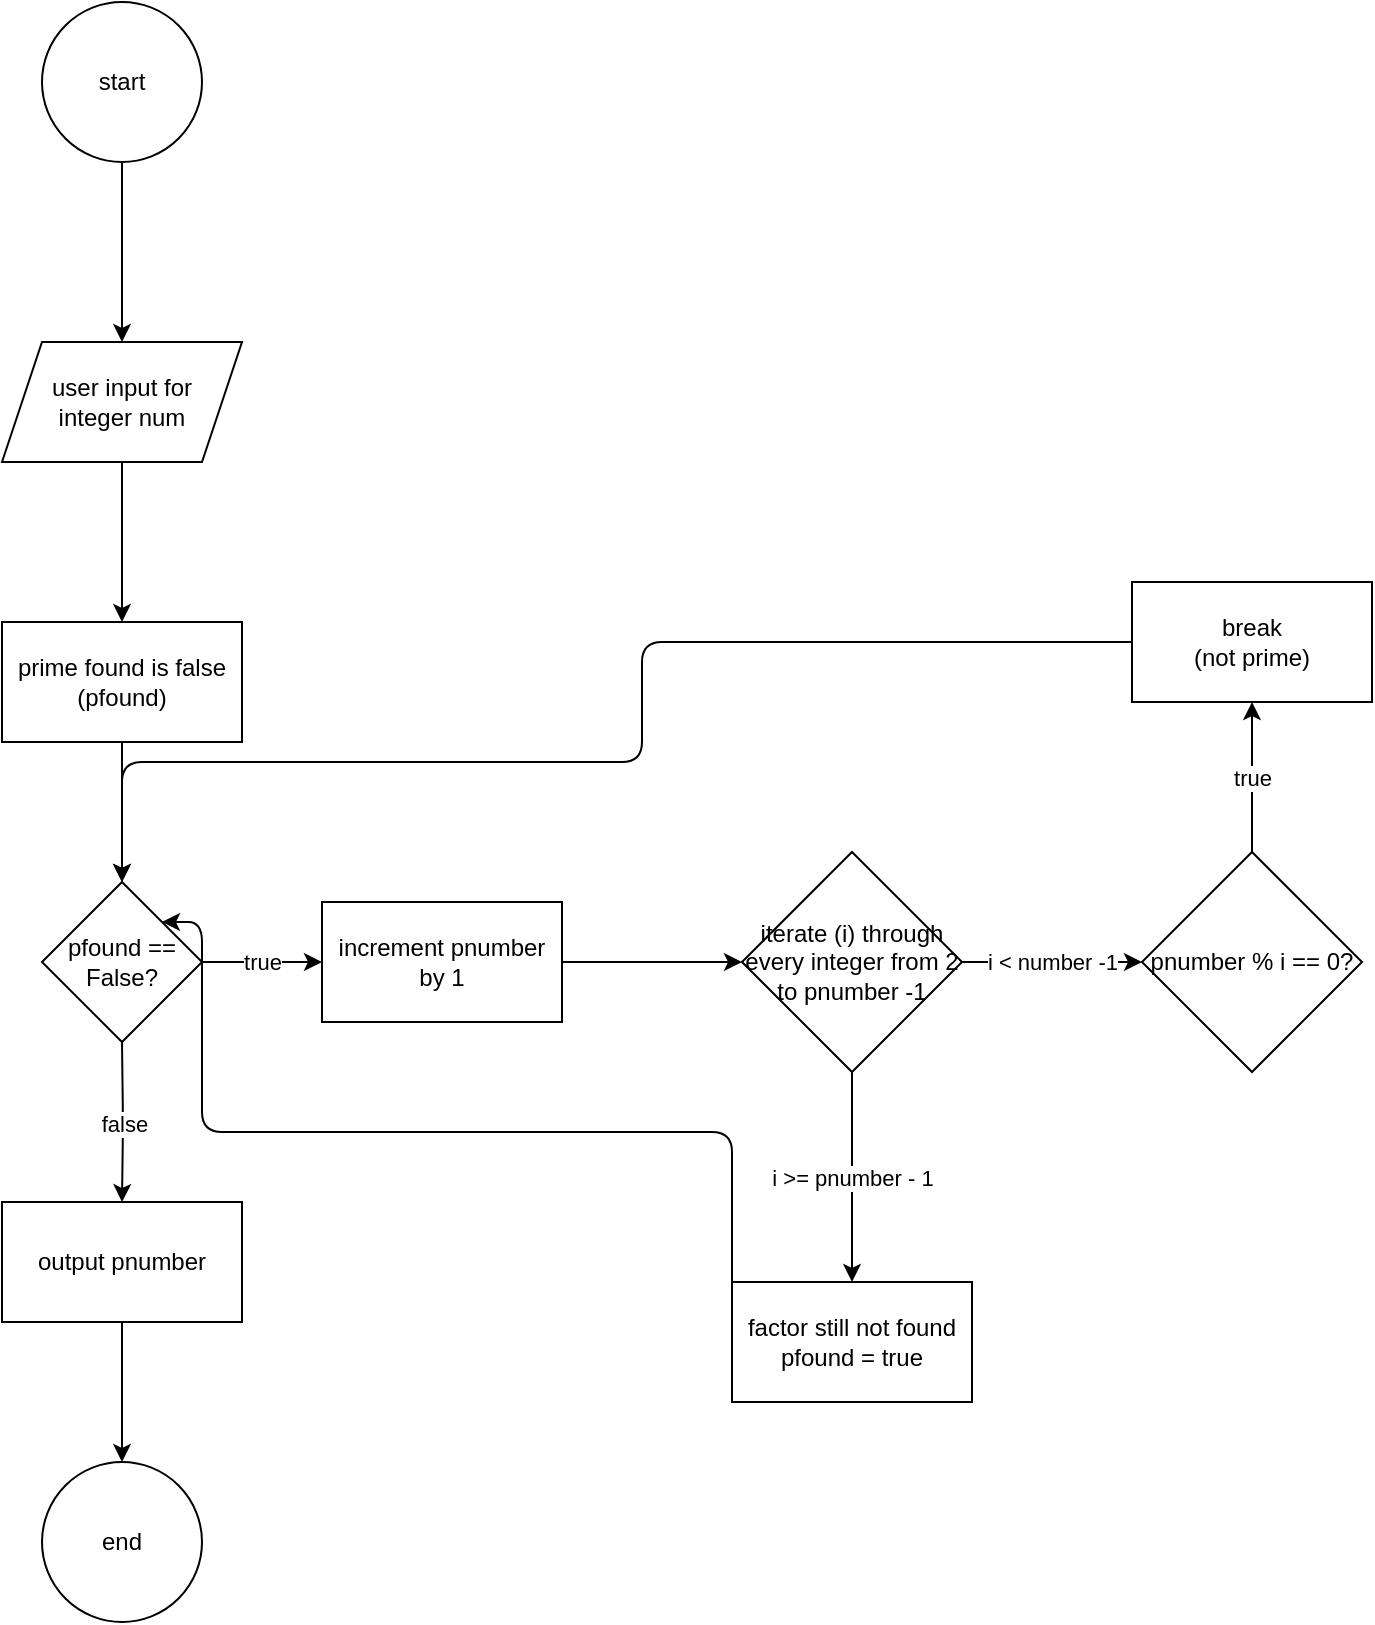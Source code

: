 <mxfile>
    <diagram id="Fng9TNd8abjmDsPKrcpH" name="Page-1">
        <mxGraphModel dx="748" dy="307" grid="1" gridSize="10" guides="1" tooltips="1" connect="1" arrows="1" fold="1" page="1" pageScale="1" pageWidth="850" pageHeight="1100" math="0" shadow="0">
            <root>
                <mxCell id="0"/>
                <mxCell id="1" parent="0"/>
                <mxCell id="5" value="" style="edgeStyle=none;html=1;" edge="1" parent="1" source="2" target="4">
                    <mxGeometry relative="1" as="geometry"/>
                </mxCell>
                <mxCell id="2" value="start" style="ellipse;whiteSpace=wrap;html=1;" vertex="1" parent="1">
                    <mxGeometry x="103" y="55" width="80" height="80" as="geometry"/>
                </mxCell>
                <mxCell id="7" value="" style="edgeStyle=none;html=1;" edge="1" parent="1" source="4" target="6">
                    <mxGeometry relative="1" as="geometry"/>
                </mxCell>
                <mxCell id="4" value="user input for &lt;br&gt;integer num" style="shape=parallelogram;perimeter=parallelogramPerimeter;whiteSpace=wrap;html=1;fixedSize=1;" vertex="1" parent="1">
                    <mxGeometry x="83" y="225" width="120" height="60" as="geometry"/>
                </mxCell>
                <mxCell id="9" value="" style="edgeStyle=none;html=1;" edge="1" parent="1" source="6" target="8">
                    <mxGeometry relative="1" as="geometry"/>
                </mxCell>
                <mxCell id="6" value="prime found is false (pfound)" style="whiteSpace=wrap;html=1;" vertex="1" parent="1">
                    <mxGeometry x="83" y="365" width="120" height="60" as="geometry"/>
                </mxCell>
                <mxCell id="11" value="true" style="edgeStyle=none;html=1;" edge="1" parent="1" source="8" target="10">
                    <mxGeometry relative="1" as="geometry"/>
                </mxCell>
                <mxCell id="8" value="pfound == False?" style="rhombus;whiteSpace=wrap;html=1;" vertex="1" parent="1">
                    <mxGeometry x="103" y="495" width="80" height="80" as="geometry"/>
                </mxCell>
                <mxCell id="13" value="" style="edgeStyle=none;html=1;" edge="1" parent="1" source="10" target="12">
                    <mxGeometry relative="1" as="geometry"/>
                </mxCell>
                <mxCell id="10" value="increment pnumber by 1" style="whiteSpace=wrap;html=1;" vertex="1" parent="1">
                    <mxGeometry x="243" y="505" width="120" height="60" as="geometry"/>
                </mxCell>
                <mxCell id="15" value="i &amp;lt; number -1" style="edgeStyle=none;html=1;" edge="1" parent="1" source="12" target="14">
                    <mxGeometry relative="1" as="geometry"/>
                </mxCell>
                <mxCell id="22" value="i &amp;gt;= pnumber - 1" style="edgeStyle=orthogonalEdgeStyle;html=1;" edge="1" parent="1" source="12" target="21">
                    <mxGeometry relative="1" as="geometry"/>
                </mxCell>
                <mxCell id="12" value="iterate (i) through every integer from 2 to pnumber -1" style="rhombus;whiteSpace=wrap;html=1;" vertex="1" parent="1">
                    <mxGeometry x="453" y="480" width="110" height="110" as="geometry"/>
                </mxCell>
                <mxCell id="17" value="true" style="edgeStyle=none;html=1;" edge="1" parent="1" source="14" target="16">
                    <mxGeometry relative="1" as="geometry"/>
                </mxCell>
                <mxCell id="14" value="pnumber % i == 0?" style="rhombus;whiteSpace=wrap;html=1;" vertex="1" parent="1">
                    <mxGeometry x="653" y="480" width="110" height="110" as="geometry"/>
                </mxCell>
                <mxCell id="18" style="edgeStyle=orthogonalEdgeStyle;html=1;exitX=0;exitY=0.5;exitDx=0;exitDy=0;entryX=0.5;entryY=0;entryDx=0;entryDy=0;" edge="1" parent="1" source="16" target="8">
                    <mxGeometry relative="1" as="geometry">
                        <Array as="points">
                            <mxPoint x="403" y="375"/>
                            <mxPoint x="403" y="435"/>
                            <mxPoint x="143" y="435"/>
                        </Array>
                    </mxGeometry>
                </mxCell>
                <mxCell id="16" value="break&lt;br&gt;(not prime)" style="whiteSpace=wrap;html=1;" vertex="1" parent="1">
                    <mxGeometry x="648" y="345" width="120" height="60" as="geometry"/>
                </mxCell>
                <mxCell id="24" value="false" style="edgeStyle=orthogonalEdgeStyle;html=1;" edge="1" parent="1" target="23">
                    <mxGeometry relative="1" as="geometry">
                        <mxPoint x="143" y="575" as="sourcePoint"/>
                    </mxGeometry>
                </mxCell>
                <mxCell id="27" style="edgeStyle=orthogonalEdgeStyle;html=1;exitX=0;exitY=0.5;exitDx=0;exitDy=0;entryX=1;entryY=0;entryDx=0;entryDy=0;" edge="1" parent="1" source="21" target="8">
                    <mxGeometry relative="1" as="geometry">
                        <mxPoint x="230" y="590" as="targetPoint"/>
                        <Array as="points">
                            <mxPoint x="448" y="620"/>
                            <mxPoint x="183" y="620"/>
                            <mxPoint x="183" y="515"/>
                        </Array>
                    </mxGeometry>
                </mxCell>
                <mxCell id="21" value="factor still not found&lt;br&gt;pfound = true" style="whiteSpace=wrap;html=1;" vertex="1" parent="1">
                    <mxGeometry x="448" y="695" width="120" height="60" as="geometry"/>
                </mxCell>
                <mxCell id="26" value="" style="edgeStyle=orthogonalEdgeStyle;html=1;" edge="1" parent="1" source="23" target="25">
                    <mxGeometry relative="1" as="geometry"/>
                </mxCell>
                <mxCell id="23" value="output pnumber" style="whiteSpace=wrap;html=1;" vertex="1" parent="1">
                    <mxGeometry x="83" y="655" width="120" height="60" as="geometry"/>
                </mxCell>
                <mxCell id="25" value="end" style="ellipse;whiteSpace=wrap;html=1;" vertex="1" parent="1">
                    <mxGeometry x="103" y="785" width="80" height="80" as="geometry"/>
                </mxCell>
            </root>
        </mxGraphModel>
    </diagram>
</mxfile>
